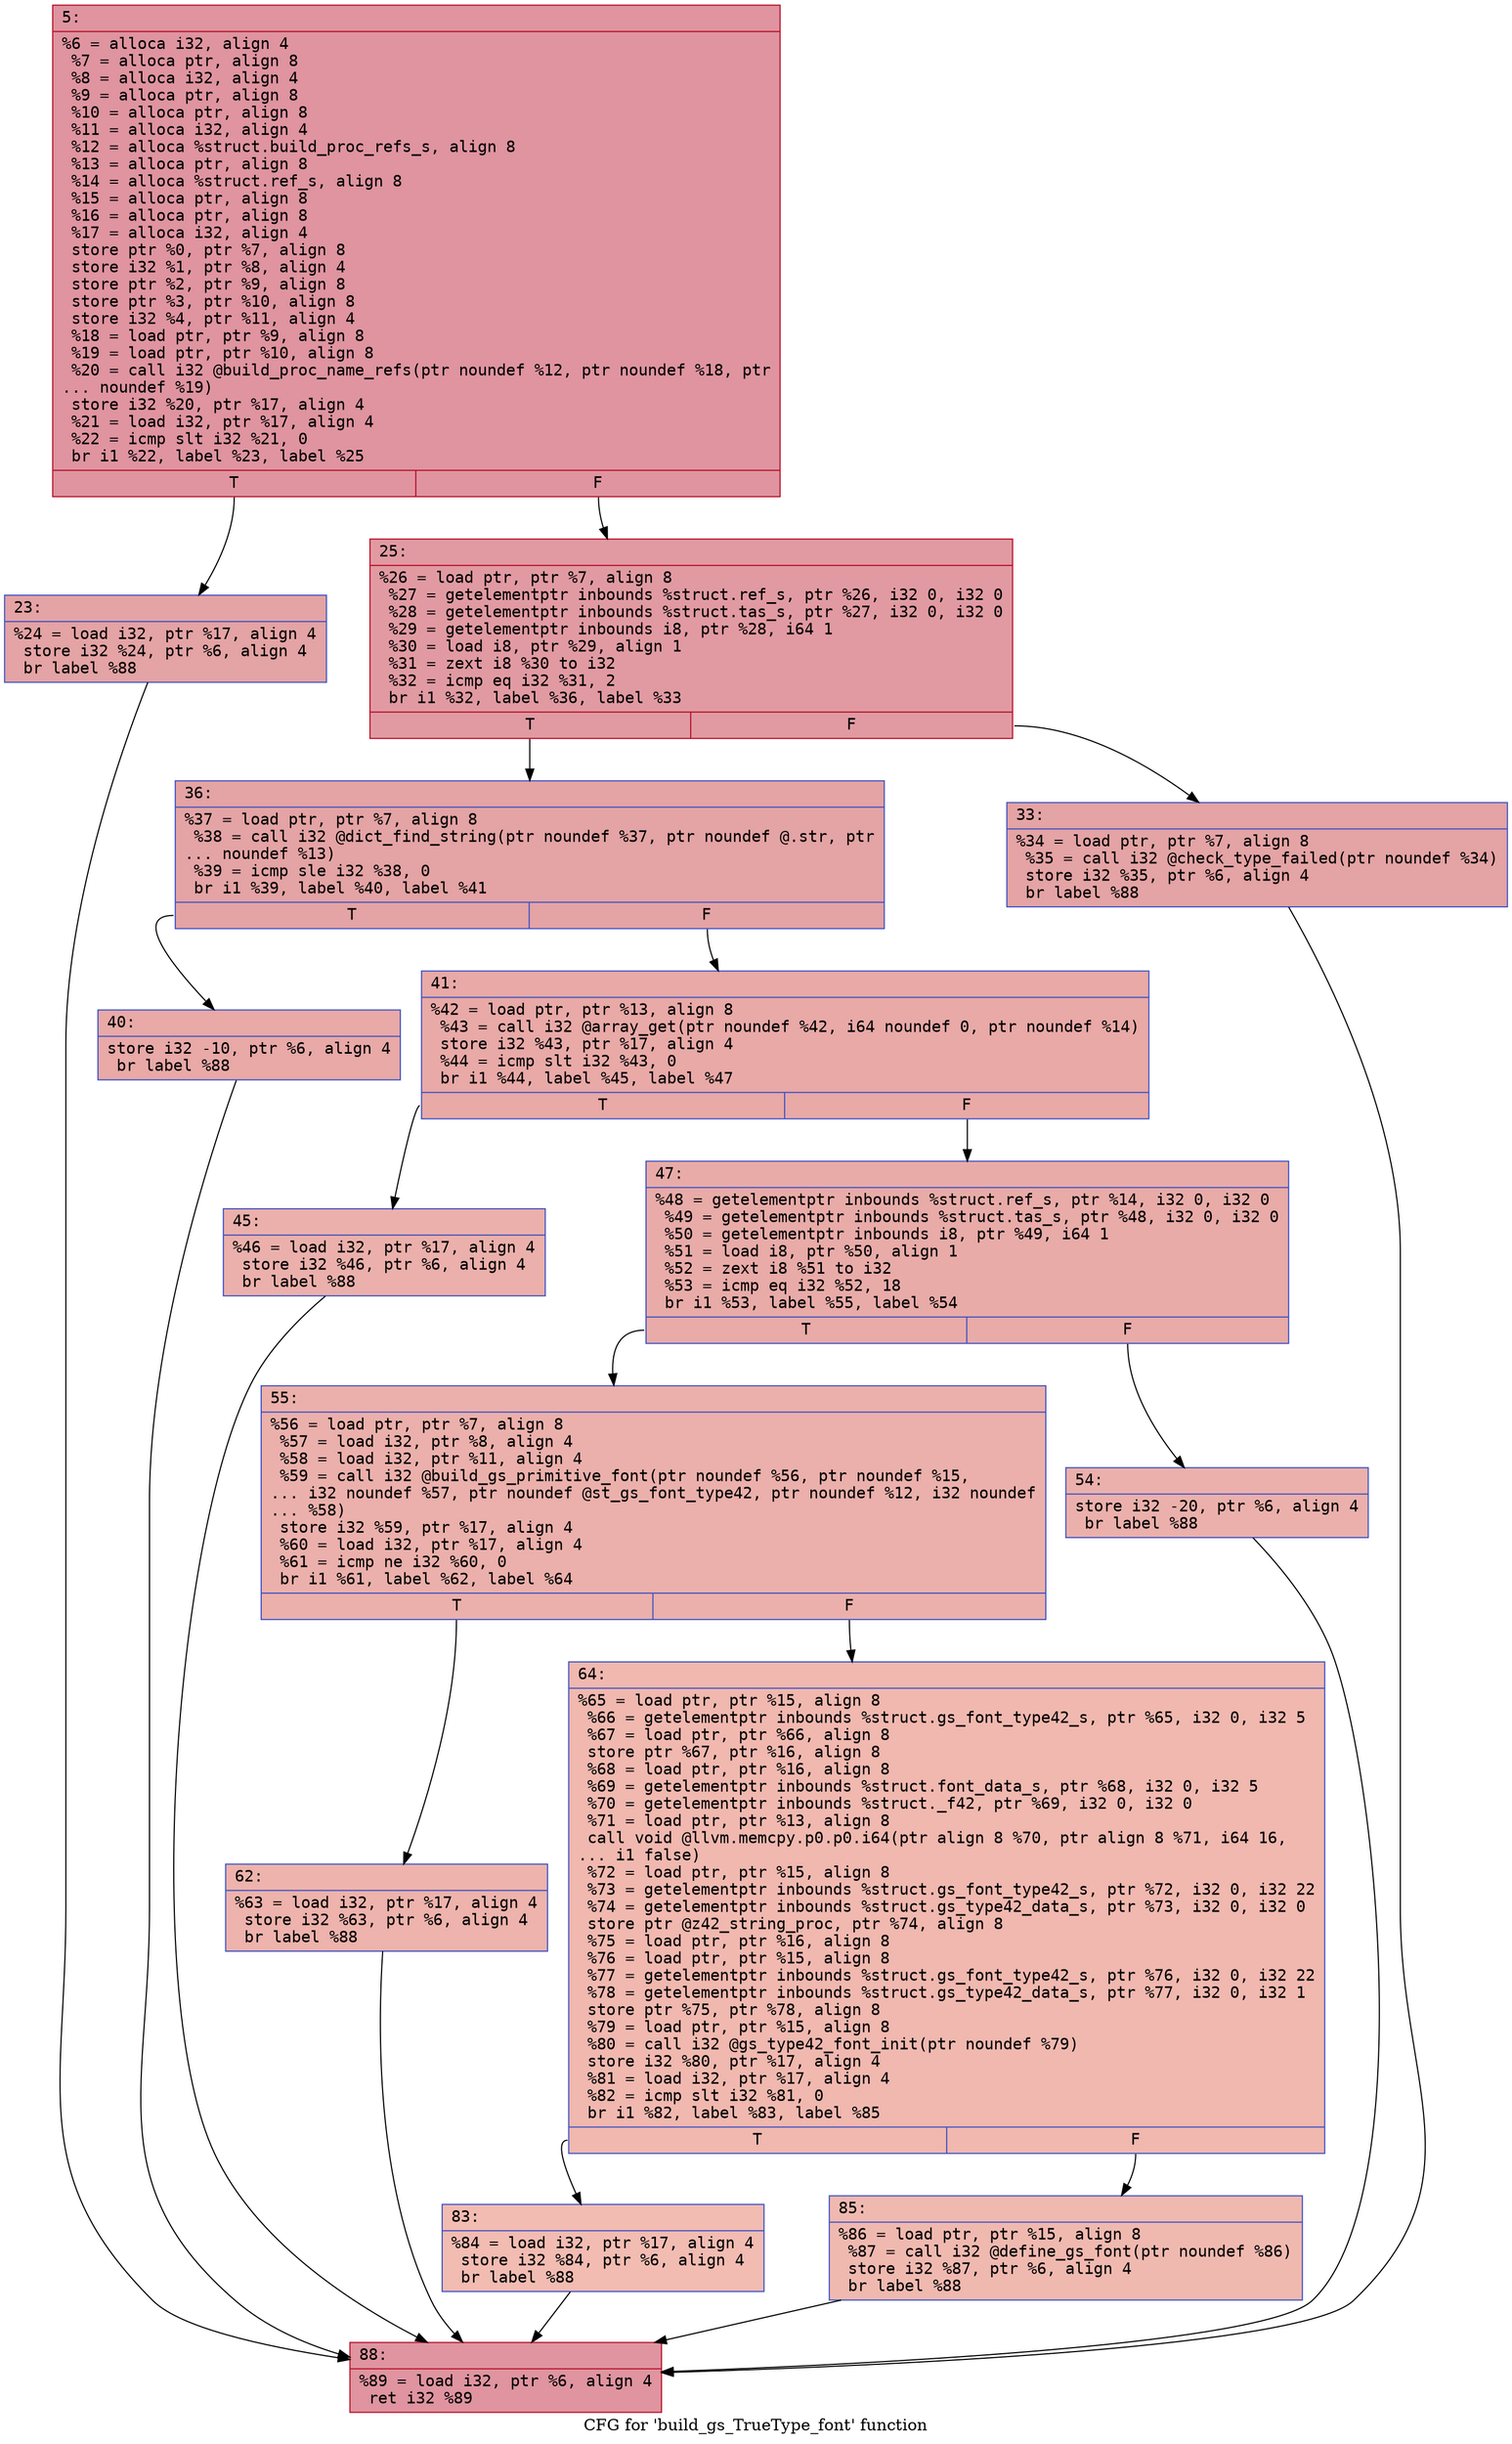 digraph "CFG for 'build_gs_TrueType_font' function" {
	label="CFG for 'build_gs_TrueType_font' function";

	Node0x60000285def0 [shape=record,color="#b70d28ff", style=filled, fillcolor="#b70d2870" fontname="Courier",label="{5:\l|  %6 = alloca i32, align 4\l  %7 = alloca ptr, align 8\l  %8 = alloca i32, align 4\l  %9 = alloca ptr, align 8\l  %10 = alloca ptr, align 8\l  %11 = alloca i32, align 4\l  %12 = alloca %struct.build_proc_refs_s, align 8\l  %13 = alloca ptr, align 8\l  %14 = alloca %struct.ref_s, align 8\l  %15 = alloca ptr, align 8\l  %16 = alloca ptr, align 8\l  %17 = alloca i32, align 4\l  store ptr %0, ptr %7, align 8\l  store i32 %1, ptr %8, align 4\l  store ptr %2, ptr %9, align 8\l  store ptr %3, ptr %10, align 8\l  store i32 %4, ptr %11, align 4\l  %18 = load ptr, ptr %9, align 8\l  %19 = load ptr, ptr %10, align 8\l  %20 = call i32 @build_proc_name_refs(ptr noundef %12, ptr noundef %18, ptr\l... noundef %19)\l  store i32 %20, ptr %17, align 4\l  %21 = load i32, ptr %17, align 4\l  %22 = icmp slt i32 %21, 0\l  br i1 %22, label %23, label %25\l|{<s0>T|<s1>F}}"];
	Node0x60000285def0:s0 -> Node0x60000285df90[tooltip="5 -> 23\nProbability 37.50%" ];
	Node0x60000285def0:s1 -> Node0x60000285dfe0[tooltip="5 -> 25\nProbability 62.50%" ];
	Node0x60000285df90 [shape=record,color="#3d50c3ff", style=filled, fillcolor="#c32e3170" fontname="Courier",label="{23:\l|  %24 = load i32, ptr %17, align 4\l  store i32 %24, ptr %6, align 4\l  br label %88\l}"];
	Node0x60000285df90 -> Node0x60000285e3f0[tooltip="23 -> 88\nProbability 100.00%" ];
	Node0x60000285dfe0 [shape=record,color="#b70d28ff", style=filled, fillcolor="#bb1b2c70" fontname="Courier",label="{25:\l|  %26 = load ptr, ptr %7, align 8\l  %27 = getelementptr inbounds %struct.ref_s, ptr %26, i32 0, i32 0\l  %28 = getelementptr inbounds %struct.tas_s, ptr %27, i32 0, i32 0\l  %29 = getelementptr inbounds i8, ptr %28, i64 1\l  %30 = load i8, ptr %29, align 1\l  %31 = zext i8 %30 to i32\l  %32 = icmp eq i32 %31, 2\l  br i1 %32, label %36, label %33\l|{<s0>T|<s1>F}}"];
	Node0x60000285dfe0:s0 -> Node0x60000285e080[tooltip="25 -> 36\nProbability 50.00%" ];
	Node0x60000285dfe0:s1 -> Node0x60000285e030[tooltip="25 -> 33\nProbability 50.00%" ];
	Node0x60000285e030 [shape=record,color="#3d50c3ff", style=filled, fillcolor="#c32e3170" fontname="Courier",label="{33:\l|  %34 = load ptr, ptr %7, align 8\l  %35 = call i32 @check_type_failed(ptr noundef %34)\l  store i32 %35, ptr %6, align 4\l  br label %88\l}"];
	Node0x60000285e030 -> Node0x60000285e3f0[tooltip="33 -> 88\nProbability 100.00%" ];
	Node0x60000285e080 [shape=record,color="#3d50c3ff", style=filled, fillcolor="#c32e3170" fontname="Courier",label="{36:\l|  %37 = load ptr, ptr %7, align 8\l  %38 = call i32 @dict_find_string(ptr noundef %37, ptr noundef @.str, ptr\l... noundef %13)\l  %39 = icmp sle i32 %38, 0\l  br i1 %39, label %40, label %41\l|{<s0>T|<s1>F}}"];
	Node0x60000285e080:s0 -> Node0x60000285e0d0[tooltip="36 -> 40\nProbability 50.00%" ];
	Node0x60000285e080:s1 -> Node0x60000285e120[tooltip="36 -> 41\nProbability 50.00%" ];
	Node0x60000285e0d0 [shape=record,color="#3d50c3ff", style=filled, fillcolor="#ca3b3770" fontname="Courier",label="{40:\l|  store i32 -10, ptr %6, align 4\l  br label %88\l}"];
	Node0x60000285e0d0 -> Node0x60000285e3f0[tooltip="40 -> 88\nProbability 100.00%" ];
	Node0x60000285e120 [shape=record,color="#3d50c3ff", style=filled, fillcolor="#ca3b3770" fontname="Courier",label="{41:\l|  %42 = load ptr, ptr %13, align 8\l  %43 = call i32 @array_get(ptr noundef %42, i64 noundef 0, ptr noundef %14)\l  store i32 %43, ptr %17, align 4\l  %44 = icmp slt i32 %43, 0\l  br i1 %44, label %45, label %47\l|{<s0>T|<s1>F}}"];
	Node0x60000285e120:s0 -> Node0x60000285e170[tooltip="41 -> 45\nProbability 37.50%" ];
	Node0x60000285e120:s1 -> Node0x60000285e1c0[tooltip="41 -> 47\nProbability 62.50%" ];
	Node0x60000285e170 [shape=record,color="#3d50c3ff", style=filled, fillcolor="#d24b4070" fontname="Courier",label="{45:\l|  %46 = load i32, ptr %17, align 4\l  store i32 %46, ptr %6, align 4\l  br label %88\l}"];
	Node0x60000285e170 -> Node0x60000285e3f0[tooltip="45 -> 88\nProbability 100.00%" ];
	Node0x60000285e1c0 [shape=record,color="#3d50c3ff", style=filled, fillcolor="#cc403a70" fontname="Courier",label="{47:\l|  %48 = getelementptr inbounds %struct.ref_s, ptr %14, i32 0, i32 0\l  %49 = getelementptr inbounds %struct.tas_s, ptr %48, i32 0, i32 0\l  %50 = getelementptr inbounds i8, ptr %49, i64 1\l  %51 = load i8, ptr %50, align 1\l  %52 = zext i8 %51 to i32\l  %53 = icmp eq i32 %52, 18\l  br i1 %53, label %55, label %54\l|{<s0>T|<s1>F}}"];
	Node0x60000285e1c0:s0 -> Node0x60000285e260[tooltip="47 -> 55\nProbability 50.00%" ];
	Node0x60000285e1c0:s1 -> Node0x60000285e210[tooltip="47 -> 54\nProbability 50.00%" ];
	Node0x60000285e210 [shape=record,color="#3d50c3ff", style=filled, fillcolor="#d24b4070" fontname="Courier",label="{54:\l|  store i32 -20, ptr %6, align 4\l  br label %88\l}"];
	Node0x60000285e210 -> Node0x60000285e3f0[tooltip="54 -> 88\nProbability 100.00%" ];
	Node0x60000285e260 [shape=record,color="#3d50c3ff", style=filled, fillcolor="#d24b4070" fontname="Courier",label="{55:\l|  %56 = load ptr, ptr %7, align 8\l  %57 = load i32, ptr %8, align 4\l  %58 = load i32, ptr %11, align 4\l  %59 = call i32 @build_gs_primitive_font(ptr noundef %56, ptr noundef %15,\l... i32 noundef %57, ptr noundef @st_gs_font_type42, ptr noundef %12, i32 noundef\l... %58)\l  store i32 %59, ptr %17, align 4\l  %60 = load i32, ptr %17, align 4\l  %61 = icmp ne i32 %60, 0\l  br i1 %61, label %62, label %64\l|{<s0>T|<s1>F}}"];
	Node0x60000285e260:s0 -> Node0x60000285e2b0[tooltip="55 -> 62\nProbability 62.50%" ];
	Node0x60000285e260:s1 -> Node0x60000285e300[tooltip="55 -> 64\nProbability 37.50%" ];
	Node0x60000285e2b0 [shape=record,color="#3d50c3ff", style=filled, fillcolor="#d6524470" fontname="Courier",label="{62:\l|  %63 = load i32, ptr %17, align 4\l  store i32 %63, ptr %6, align 4\l  br label %88\l}"];
	Node0x60000285e2b0 -> Node0x60000285e3f0[tooltip="62 -> 88\nProbability 100.00%" ];
	Node0x60000285e300 [shape=record,color="#3d50c3ff", style=filled, fillcolor="#dc5d4a70" fontname="Courier",label="{64:\l|  %65 = load ptr, ptr %15, align 8\l  %66 = getelementptr inbounds %struct.gs_font_type42_s, ptr %65, i32 0, i32 5\l  %67 = load ptr, ptr %66, align 8\l  store ptr %67, ptr %16, align 8\l  %68 = load ptr, ptr %16, align 8\l  %69 = getelementptr inbounds %struct.font_data_s, ptr %68, i32 0, i32 5\l  %70 = getelementptr inbounds %struct._f42, ptr %69, i32 0, i32 0\l  %71 = load ptr, ptr %13, align 8\l  call void @llvm.memcpy.p0.p0.i64(ptr align 8 %70, ptr align 8 %71, i64 16,\l... i1 false)\l  %72 = load ptr, ptr %15, align 8\l  %73 = getelementptr inbounds %struct.gs_font_type42_s, ptr %72, i32 0, i32 22\l  %74 = getelementptr inbounds %struct.gs_type42_data_s, ptr %73, i32 0, i32 0\l  store ptr @z42_string_proc, ptr %74, align 8\l  %75 = load ptr, ptr %16, align 8\l  %76 = load ptr, ptr %15, align 8\l  %77 = getelementptr inbounds %struct.gs_font_type42_s, ptr %76, i32 0, i32 22\l  %78 = getelementptr inbounds %struct.gs_type42_data_s, ptr %77, i32 0, i32 1\l  store ptr %75, ptr %78, align 8\l  %79 = load ptr, ptr %15, align 8\l  %80 = call i32 @gs_type42_font_init(ptr noundef %79)\l  store i32 %80, ptr %17, align 4\l  %81 = load i32, ptr %17, align 4\l  %82 = icmp slt i32 %81, 0\l  br i1 %82, label %83, label %85\l|{<s0>T|<s1>F}}"];
	Node0x60000285e300:s0 -> Node0x60000285e350[tooltip="64 -> 83\nProbability 37.50%" ];
	Node0x60000285e300:s1 -> Node0x60000285e3a0[tooltip="64 -> 85\nProbability 62.50%" ];
	Node0x60000285e350 [shape=record,color="#3d50c3ff", style=filled, fillcolor="#e1675170" fontname="Courier",label="{83:\l|  %84 = load i32, ptr %17, align 4\l  store i32 %84, ptr %6, align 4\l  br label %88\l}"];
	Node0x60000285e350 -> Node0x60000285e3f0[tooltip="83 -> 88\nProbability 100.00%" ];
	Node0x60000285e3a0 [shape=record,color="#3d50c3ff", style=filled, fillcolor="#de614d70" fontname="Courier",label="{85:\l|  %86 = load ptr, ptr %15, align 8\l  %87 = call i32 @define_gs_font(ptr noundef %86)\l  store i32 %87, ptr %6, align 4\l  br label %88\l}"];
	Node0x60000285e3a0 -> Node0x60000285e3f0[tooltip="85 -> 88\nProbability 100.00%" ];
	Node0x60000285e3f0 [shape=record,color="#b70d28ff", style=filled, fillcolor="#b70d2870" fontname="Courier",label="{88:\l|  %89 = load i32, ptr %6, align 4\l  ret i32 %89\l}"];
}
